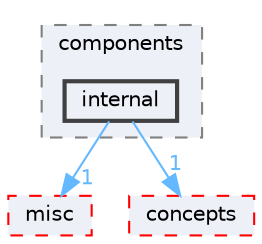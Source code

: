 digraph "/home/runner/work/vclib/vclib/include/vclib/mesh/components/internal"
{
 // LATEX_PDF_SIZE
  bgcolor="transparent";
  edge [fontname=Helvetica,fontsize=10,labelfontname=Helvetica,labelfontsize=10];
  node [fontname=Helvetica,fontsize=10,shape=box,height=0.2,width=0.4];
  compound=true
  subgraph clusterdir_05fc1a9b5efe1a4134a1cd4ab2a96dee {
    graph [ bgcolor="#edf0f7", pencolor="grey50", label="components", fontname=Helvetica,fontsize=10 style="filled,dashed", URL="dir_05fc1a9b5efe1a4134a1cd4ab2a96dee.html",tooltip=""]
  dir_a3552b51592d5b994fdb08b46965e8e2 [label="internal", fillcolor="#edf0f7", color="grey25", style="filled,bold", URL="dir_a3552b51592d5b994fdb08b46965e8e2.html",tooltip=""];
  }
  dir_1d5d86545c5ee72848d4833136f0caa9 [label="misc", fillcolor="#edf0f7", color="red", style="filled,dashed", URL="dir_1d5d86545c5ee72848d4833136f0caa9.html",tooltip=""];
  dir_d8d31096cdb23314816d0514c2e28657 [label="concepts", fillcolor="#edf0f7", color="red", style="filled,dashed", URL="dir_d8d31096cdb23314816d0514c2e28657.html",tooltip=""];
  dir_a3552b51592d5b994fdb08b46965e8e2->dir_1d5d86545c5ee72848d4833136f0caa9 [headlabel="1", labeldistance=1.5 headhref="dir_000021_000037.html" color="steelblue1" fontcolor="steelblue1"];
  dir_a3552b51592d5b994fdb08b46965e8e2->dir_d8d31096cdb23314816d0514c2e28657 [headlabel="1", labeldistance=1.5 headhref="dir_000021_000005.html" color="steelblue1" fontcolor="steelblue1"];
}
